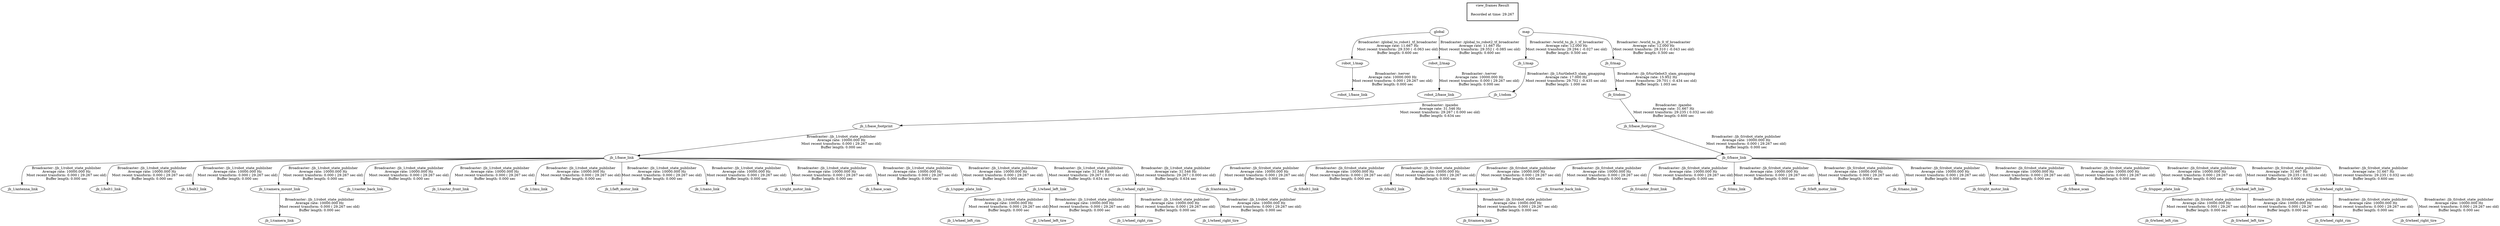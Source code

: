digraph G {
"jb_0/base_link" -> "jb_0/antenna_link"[label="Broadcaster: /jb_0/robot_state_publisher\nAverage rate: 10000.000 Hz\nMost recent transform: 0.000 ( 29.267 sec old)\nBuffer length: 0.000 sec\n"];
"jb_0/base_footprint" -> "jb_0/base_link"[label="Broadcaster: /jb_0/robot_state_publisher\nAverage rate: 10000.000 Hz\nMost recent transform: 0.000 ( 29.267 sec old)\nBuffer length: 0.000 sec\n"];
"jb_0/odom" -> "jb_0/base_footprint"[label="Broadcaster: /gazebo\nAverage rate: 31.667 Hz\nMost recent transform: 29.235 ( 0.032 sec old)\nBuffer length: 0.600 sec\n"];
"jb_0/base_link" -> "jb_0/bolt1_link"[label="Broadcaster: /jb_0/robot_state_publisher\nAverage rate: 10000.000 Hz\nMost recent transform: 0.000 ( 29.267 sec old)\nBuffer length: 0.000 sec\n"];
"jb_0/base_link" -> "jb_0/bolt2_link"[label="Broadcaster: /jb_0/robot_state_publisher\nAverage rate: 10000.000 Hz\nMost recent transform: 0.000 ( 29.267 sec old)\nBuffer length: 0.000 sec\n"];
"jb_0/camera_mount_link" -> "jb_0/camera_link"[label="Broadcaster: /jb_0/robot_state_publisher\nAverage rate: 10000.000 Hz\nMost recent transform: 0.000 ( 29.267 sec old)\nBuffer length: 0.000 sec\n"];
"jb_0/base_link" -> "jb_0/camera_mount_link"[label="Broadcaster: /jb_0/robot_state_publisher\nAverage rate: 10000.000 Hz\nMost recent transform: 0.000 ( 29.267 sec old)\nBuffer length: 0.000 sec\n"];
"jb_0/base_link" -> "jb_0/caster_back_link"[label="Broadcaster: /jb_0/robot_state_publisher\nAverage rate: 10000.000 Hz\nMost recent transform: 0.000 ( 29.267 sec old)\nBuffer length: 0.000 sec\n"];
"jb_0/base_link" -> "jb_0/caster_front_link"[label="Broadcaster: /jb_0/robot_state_publisher\nAverage rate: 10000.000 Hz\nMost recent transform: 0.000 ( 29.267 sec old)\nBuffer length: 0.000 sec\n"];
"jb_0/base_link" -> "jb_0/imu_link"[label="Broadcaster: /jb_0/robot_state_publisher\nAverage rate: 10000.000 Hz\nMost recent transform: 0.000 ( 29.267 sec old)\nBuffer length: 0.000 sec\n"];
"jb_0/base_link" -> "jb_0/left_motor_link"[label="Broadcaster: /jb_0/robot_state_publisher\nAverage rate: 10000.000 Hz\nMost recent transform: 0.000 ( 29.267 sec old)\nBuffer length: 0.000 sec\n"];
"jb_0/base_link" -> "jb_0/nano_link"[label="Broadcaster: /jb_0/robot_state_publisher\nAverage rate: 10000.000 Hz\nMost recent transform: 0.000 ( 29.267 sec old)\nBuffer length: 0.000 sec\n"];
"jb_0/base_link" -> "jb_0/right_motor_link"[label="Broadcaster: /jb_0/robot_state_publisher\nAverage rate: 10000.000 Hz\nMost recent transform: 0.000 ( 29.267 sec old)\nBuffer length: 0.000 sec\n"];
"jb_0/base_link" -> "jb_0/base_scan"[label="Broadcaster: /jb_0/robot_state_publisher\nAverage rate: 10000.000 Hz\nMost recent transform: 0.000 ( 29.267 sec old)\nBuffer length: 0.000 sec\n"];
"jb_0/base_link" -> "jb_0/upper_plate_link"[label="Broadcaster: /jb_0/robot_state_publisher\nAverage rate: 10000.000 Hz\nMost recent transform: 0.000 ( 29.267 sec old)\nBuffer length: 0.000 sec\n"];
"jb_0/wheel_left_link" -> "jb_0/wheel_left_rim"[label="Broadcaster: /jb_0/robot_state_publisher\nAverage rate: 10000.000 Hz\nMost recent transform: 0.000 ( 29.267 sec old)\nBuffer length: 0.000 sec\n"];
"jb_0/base_link" -> "jb_0/wheel_left_link"[label="Broadcaster: /jb_0/robot_state_publisher\nAverage rate: 31.667 Hz\nMost recent transform: 29.235 ( 0.032 sec old)\nBuffer length: 0.600 sec\n"];
"jb_0/wheel_left_link" -> "jb_0/wheel_left_tire"[label="Broadcaster: /jb_0/robot_state_publisher\nAverage rate: 10000.000 Hz\nMost recent transform: 0.000 ( 29.267 sec old)\nBuffer length: 0.000 sec\n"];
"jb_0/wheel_right_link" -> "jb_0/wheel_right_rim"[label="Broadcaster: /jb_0/robot_state_publisher\nAverage rate: 10000.000 Hz\nMost recent transform: 0.000 ( 29.267 sec old)\nBuffer length: 0.000 sec\n"];
"jb_0/base_link" -> "jb_0/wheel_right_link"[label="Broadcaster: /jb_0/robot_state_publisher\nAverage rate: 31.667 Hz\nMost recent transform: 29.235 ( 0.032 sec old)\nBuffer length: 0.600 sec\n"];
"jb_0/wheel_right_link" -> "jb_0/wheel_right_tire"[label="Broadcaster: /jb_0/robot_state_publisher\nAverage rate: 10000.000 Hz\nMost recent transform: 0.000 ( 29.267 sec old)\nBuffer length: 0.000 sec\n"];
"jb_1/base_link" -> "jb_1/antenna_link"[label="Broadcaster: /jb_1/robot_state_publisher\nAverage rate: 10000.000 Hz\nMost recent transform: 0.000 ( 29.267 sec old)\nBuffer length: 0.000 sec\n"];
"jb_1/base_footprint" -> "jb_1/base_link"[label="Broadcaster: /jb_1/robot_state_publisher\nAverage rate: 10000.000 Hz\nMost recent transform: 0.000 ( 29.267 sec old)\nBuffer length: 0.000 sec\n"];
"jb_1/odom" -> "jb_1/base_footprint"[label="Broadcaster: /gazebo\nAverage rate: 31.546 Hz\nMost recent transform: 29.267 ( 0.000 sec old)\nBuffer length: 0.634 sec\n"];
"jb_1/base_link" -> "jb_1/bolt1_link"[label="Broadcaster: /jb_1/robot_state_publisher\nAverage rate: 10000.000 Hz\nMost recent transform: 0.000 ( 29.267 sec old)\nBuffer length: 0.000 sec\n"];
"jb_1/base_link" -> "jb_1/bolt2_link"[label="Broadcaster: /jb_1/robot_state_publisher\nAverage rate: 10000.000 Hz\nMost recent transform: 0.000 ( 29.267 sec old)\nBuffer length: 0.000 sec\n"];
"jb_1/camera_mount_link" -> "jb_1/camera_link"[label="Broadcaster: /jb_1/robot_state_publisher\nAverage rate: 10000.000 Hz\nMost recent transform: 0.000 ( 29.267 sec old)\nBuffer length: 0.000 sec\n"];
"jb_1/base_link" -> "jb_1/camera_mount_link"[label="Broadcaster: /jb_1/robot_state_publisher\nAverage rate: 10000.000 Hz\nMost recent transform: 0.000 ( 29.267 sec old)\nBuffer length: 0.000 sec\n"];
"jb_1/base_link" -> "jb_1/caster_back_link"[label="Broadcaster: /jb_1/robot_state_publisher\nAverage rate: 10000.000 Hz\nMost recent transform: 0.000 ( 29.267 sec old)\nBuffer length: 0.000 sec\n"];
"jb_1/base_link" -> "jb_1/caster_front_link"[label="Broadcaster: /jb_1/robot_state_publisher\nAverage rate: 10000.000 Hz\nMost recent transform: 0.000 ( 29.267 sec old)\nBuffer length: 0.000 sec\n"];
"jb_1/base_link" -> "jb_1/imu_link"[label="Broadcaster: /jb_1/robot_state_publisher\nAverage rate: 10000.000 Hz\nMost recent transform: 0.000 ( 29.267 sec old)\nBuffer length: 0.000 sec\n"];
"jb_1/base_link" -> "jb_1/left_motor_link"[label="Broadcaster: /jb_1/robot_state_publisher\nAverage rate: 10000.000 Hz\nMost recent transform: 0.000 ( 29.267 sec old)\nBuffer length: 0.000 sec\n"];
"jb_1/base_link" -> "jb_1/nano_link"[label="Broadcaster: /jb_1/robot_state_publisher\nAverage rate: 10000.000 Hz\nMost recent transform: 0.000 ( 29.267 sec old)\nBuffer length: 0.000 sec\n"];
"jb_1/base_link" -> "jb_1/right_motor_link"[label="Broadcaster: /jb_1/robot_state_publisher\nAverage rate: 10000.000 Hz\nMost recent transform: 0.000 ( 29.267 sec old)\nBuffer length: 0.000 sec\n"];
"jb_1/base_link" -> "jb_1/base_scan"[label="Broadcaster: /jb_1/robot_state_publisher\nAverage rate: 10000.000 Hz\nMost recent transform: 0.000 ( 29.267 sec old)\nBuffer length: 0.000 sec\n"];
"jb_1/base_link" -> "jb_1/upper_plate_link"[label="Broadcaster: /jb_1/robot_state_publisher\nAverage rate: 10000.000 Hz\nMost recent transform: 0.000 ( 29.267 sec old)\nBuffer length: 0.000 sec\n"];
"jb_1/wheel_left_link" -> "jb_1/wheel_left_rim"[label="Broadcaster: /jb_1/robot_state_publisher\nAverage rate: 10000.000 Hz\nMost recent transform: 0.000 ( 29.267 sec old)\nBuffer length: 0.000 sec\n"];
"jb_1/base_link" -> "jb_1/wheel_left_link"[label="Broadcaster: /jb_1/robot_state_publisher\nAverage rate: 31.546 Hz\nMost recent transform: 29.267 ( 0.000 sec old)\nBuffer length: 0.634 sec\n"];
"jb_1/wheel_left_link" -> "jb_1/wheel_left_tire"[label="Broadcaster: /jb_1/robot_state_publisher\nAverage rate: 10000.000 Hz\nMost recent transform: 0.000 ( 29.267 sec old)\nBuffer length: 0.000 sec\n"];
"jb_1/wheel_right_link" -> "jb_1/wheel_right_rim"[label="Broadcaster: /jb_1/robot_state_publisher\nAverage rate: 10000.000 Hz\nMost recent transform: 0.000 ( 29.267 sec old)\nBuffer length: 0.000 sec\n"];
"jb_1/base_link" -> "jb_1/wheel_right_link"[label="Broadcaster: /jb_1/robot_state_publisher\nAverage rate: 31.546 Hz\nMost recent transform: 29.267 ( 0.000 sec old)\nBuffer length: 0.634 sec\n"];
"jb_1/wheel_right_link" -> "jb_1/wheel_right_tire"[label="Broadcaster: /jb_1/robot_state_publisher\nAverage rate: 10000.000 Hz\nMost recent transform: 0.000 ( 29.267 sec old)\nBuffer length: 0.000 sec\n"];
"global" -> "robot_1/map"[label="Broadcaster: /global_to_robot1_tf_broadcaster\nAverage rate: 11.667 Hz\nMost recent transform: 29.330 ( -0.063 sec old)\nBuffer length: 0.600 sec\n"];
"jb_1/map" -> "jb_1/odom"[label="Broadcaster: /jb_1/turtlebot3_slam_gmapping\nAverage rate: 17.000 Hz\nMost recent transform: 29.702 ( -0.435 sec old)\nBuffer length: 1.000 sec\n"];
"map" -> "jb_1/map"[label="Broadcaster: /world_to_jb_1_tf_broadcaster\nAverage rate: 12.000 Hz\nMost recent transform: 29.294 ( -0.027 sec old)\nBuffer length: 0.500 sec\n"];
"jb_0/map" -> "jb_0/odom"[label="Broadcaster: /jb_0/turtlebot3_slam_gmapping\nAverage rate: 15.952 Hz\nMost recent transform: 29.701 ( -0.434 sec old)\nBuffer length: 1.003 sec\n"];
"robot_2/map" -> "robot_2/base_link"[label="Broadcaster: /server\nAverage rate: 10000.000 Hz\nMost recent transform: 0.000 ( 29.267 sec old)\nBuffer length: 0.000 sec\n"];
"global" -> "robot_2/map"[label="Broadcaster: /global_to_robot2_tf_broadcaster\nAverage rate: 11.667 Hz\nMost recent transform: 29.352 ( -0.085 sec old)\nBuffer length: 0.600 sec\n"];
"map" -> "jb_0/map"[label="Broadcaster: /world_to_jb_0_tf_broadcaster\nAverage rate: 12.000 Hz\nMost recent transform: 29.310 ( -0.043 sec old)\nBuffer length: 0.500 sec\n"];
"robot_1/map" -> "robot_1/base_link"[label="Broadcaster: /server\nAverage rate: 10000.000 Hz\nMost recent transform: 0.000 ( 29.267 sec old)\nBuffer length: 0.000 sec\n"];
edge [style=invis];
 subgraph cluster_legend { style=bold; color=black; label ="view_frames Result";
"Recorded at time: 29.267"[ shape=plaintext ] ;
 }->"global";
edge [style=invis];
 subgraph cluster_legend { style=bold; color=black; label ="view_frames Result";
"Recorded at time: 29.267"[ shape=plaintext ] ;
 }->"map";
}